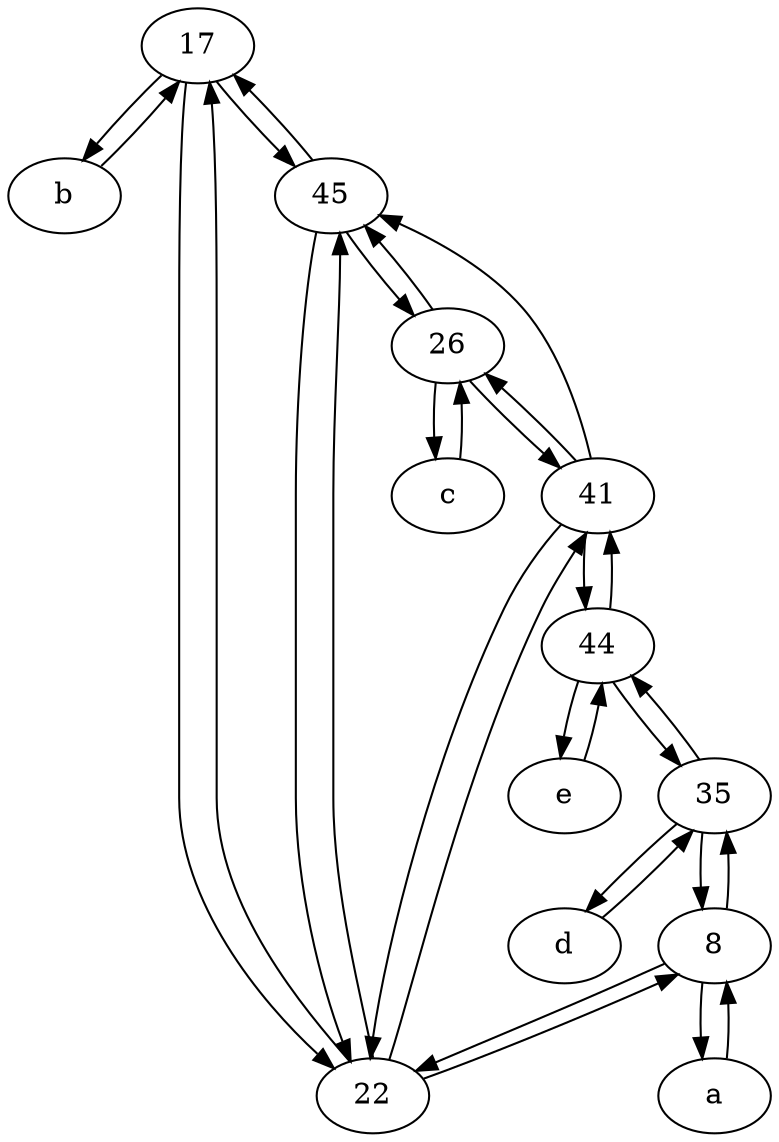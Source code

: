 digraph  {
	17;
	35;
	e [pos="30,50!"];
	44;
	b [pos="50,20!"];
	45;
	c [pos="20,10!"];
	8;
	22;
	d [pos="20,30!"];
	41;
	a [pos="40,10!"];
	26;
	c -> 26;
	35 -> d;
	26 -> c;
	8 -> a;
	45 -> 22;
	41 -> 22;
	22 -> 17;
	a -> 8;
	b -> 17;
	41 -> 44;
	41 -> 45;
	d -> 35;
	26 -> 45;
	22 -> 41;
	22 -> 45;
	e -> 44;
	44 -> 35;
	17 -> 45;
	8 -> 35;
	45 -> 17;
	35 -> 44;
	41 -> 26;
	44 -> e;
	8 -> 22;
	44 -> 41;
	45 -> 26;
	17 -> 22;
	26 -> 41;
	17 -> b;
	35 -> 8;
	22 -> 8;

	}